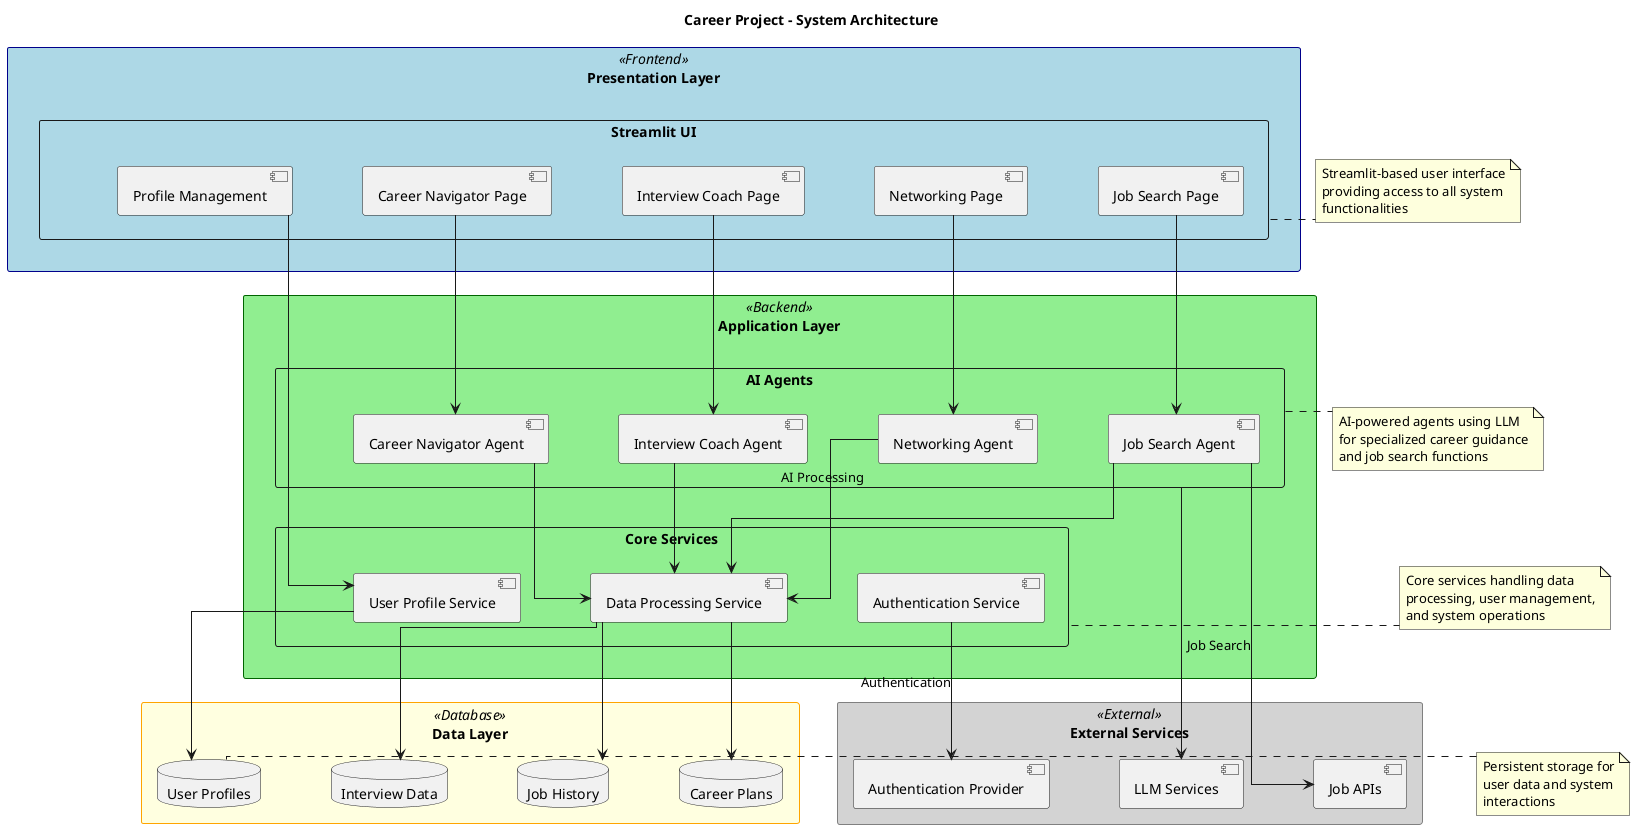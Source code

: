 @startuml Career Project Architecture

!define RECTANGLE class

' Custom styles
skinparam rectangle {
    BackgroundColor<<Frontend>> LightBlue
    BorderColor<<Frontend>> DarkBlue
    BackgroundColor<<Backend>> LightGreen
    BorderColor<<Backend>> DarkGreen
    BackgroundColor<<Database>> LightYellow
    BorderColor<<Database>> Orange
    BackgroundColor<<External>> LightGray
    BorderColor<<External>> Gray
}

skinparam linetype ortho
skinparam nodesep 70
skinparam ranksep 50

' Title
title Career Project - System Architecture

' Layers
rectangle "Presentation Layer" <<Frontend>> {
    rectangle "Streamlit UI" as ui {
        component "Career Navigator Page" as navPage
        component "Job Search Page" as jobPage
        component "Interview Coach Page" as interviewPage
        component "Networking Page" as networkPage
        component "Profile Management" as profilePage
    }
}

rectangle "Application Layer" <<Backend>> {
    rectangle "AI Agents" as agents {
        component "Career Navigator Agent" as navAgent
        component "Job Search Agent" as jobAgent
        component "Interview Coach Agent" as interviewAgent
        component "Networking Agent" as networkAgent
    }
    
    rectangle "Core Services" as services {
        component "User Profile Service" as profileService
        component "Authentication Service" as authService
        component "Data Processing Service" as dataService
    }
}

rectangle "Data Layer" <<Database>> {
    database "User Profiles" as userDB
    database "Career Plans" as careerDB
    database "Job History" as jobDB
    database "Interview Data" as interviewDB
}

rectangle "External Services" <<External>> {
    [Job APIs] as jobAPI
    [LLM Services] as llmAPI
    [Authentication Provider] as authProvider
}

' Connections
' UI to Agents
navPage --> navAgent
jobPage --> jobAgent
interviewPage --> interviewAgent
networkPage --> networkAgent
profilePage --> profileService

' Agents to Services
navAgent --> dataService
jobAgent --> dataService
interviewAgent --> dataService
networkAgent --> dataService

' Services to Database
profileService --> userDB
dataService --> careerDB
dataService --> jobDB
dataService --> interviewDB

' External Connections
jobAgent --> jobAPI : "Job Search"
agents --> llmAPI : "AI Processing"
authService --> authProvider : "Authentication"

' Notes
note right of ui
  Streamlit-based user interface
  providing access to all system
  functionalities
end note

note right of agents
  AI-powered agents using LLM
  for specialized career guidance
  and job search functions
end note

note right of services
  Core services handling data
  processing, user management,
  and system operations
end note

note right of userDB
  Persistent storage for
  user data and system
  interactions
end note

@enduml 